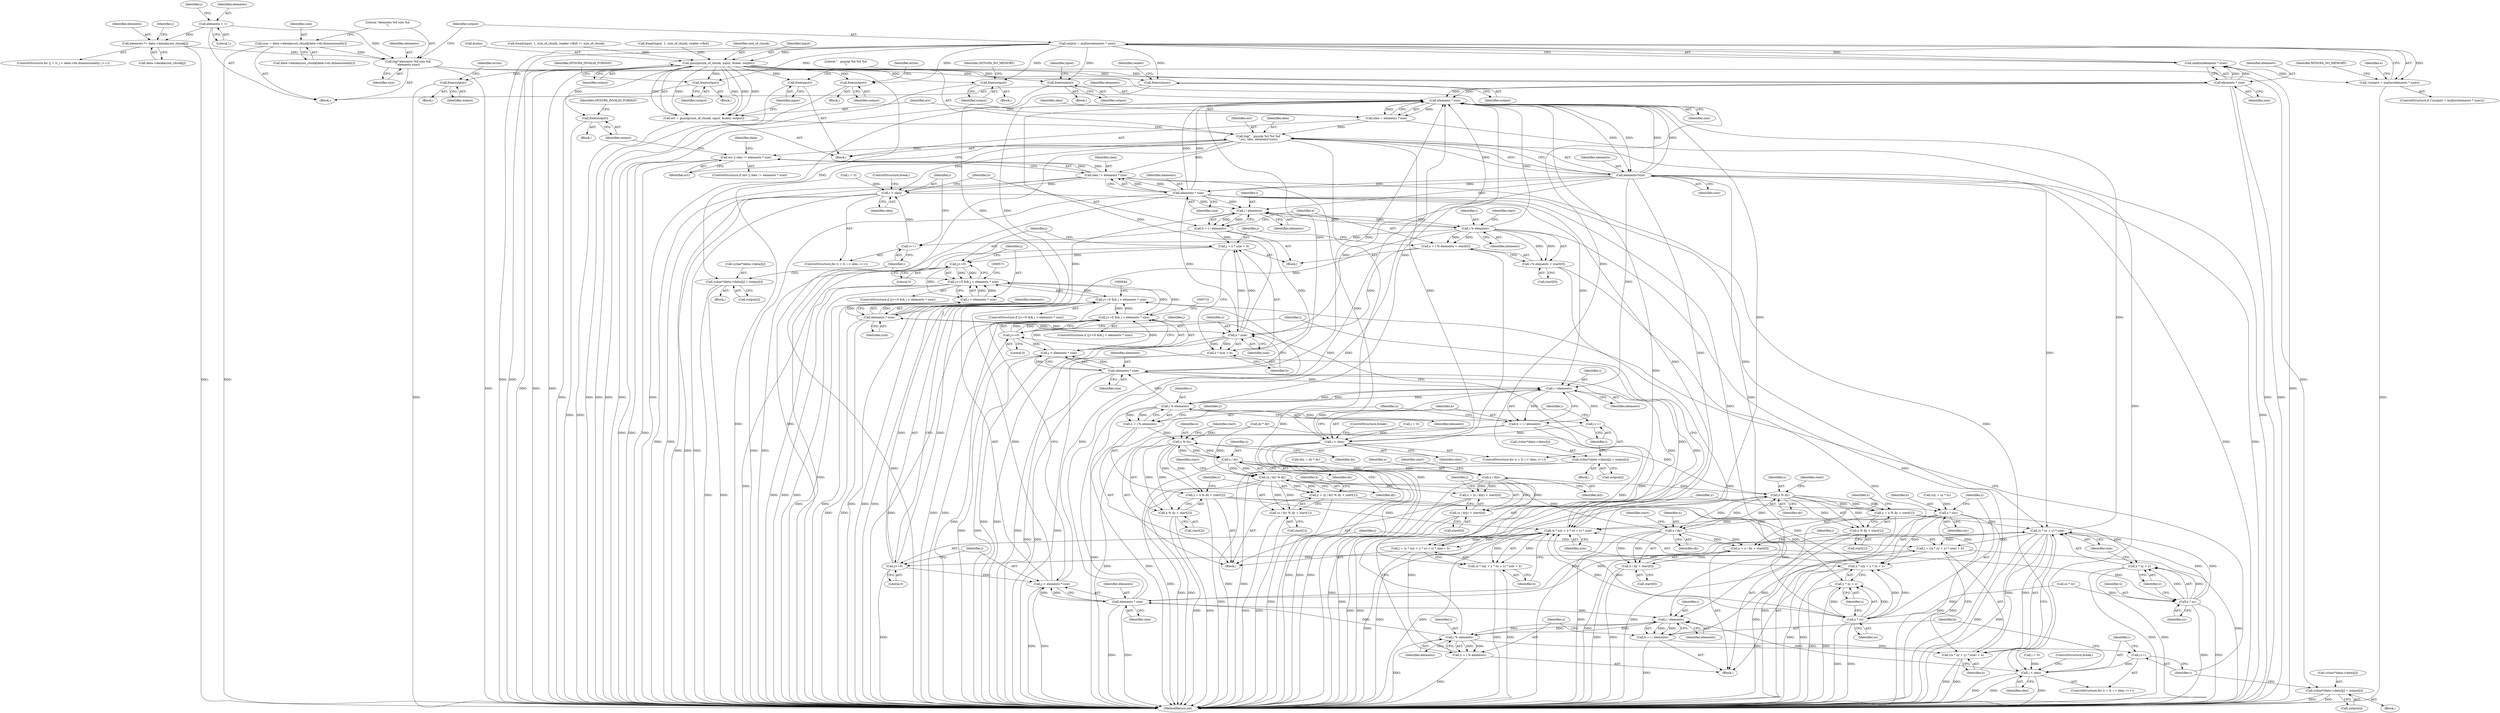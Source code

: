 digraph "0_libmysofa_d39a171e9c6a1c44dbdf43f9db6c3fbd887e38c1@API" {
"1000329" [label="(Call,output = malloc(elements * size))"];
"1000331" [label="(Call,malloc(elements * size))"];
"1000332" [label="(Call,elements * size)"];
"1000323" [label="(Call,log(\"elements %d size %d\n\",elements,size))"];
"1000238" [label="(Call,elements = 1)"];
"1000254" [label="(Call,elements *= data->datalayout_chunk[j])"];
"1000312" [label="(Call,size = data->datalayout_chunk[data->ds.dimensionality])"];
"1000328" [label="(Call,!(output = malloc(elements * size)))"];
"1000385" [label="(Call,free(output))"];
"1000451" [label="(Call,free(output))"];
"1000462" [label="(Call,free(output))"];
"1000477" [label="(Call,free(output))"];
"1000490" [label="(Call,gunzip(size_of_chunk, input, &olen, output))"];
"1000488" [label="(Call,err = gunzip(size_of_chunk, input, &olen, output))"];
"1000498" [label="(Call,log(\"   gunzip %d %d %d\n\",err, olen, elements*size))"];
"1000506" [label="(Call,err || olen != elements * size)"];
"1000508" [label="(Call,olen != elements * size)"];
"1000530" [label="(Call,i < olen)"];
"1000538" [label="(Call,i / elements)"];
"1000536" [label="(Call,b = i / elements)"];
"1000550" [label="(Call,j = x * size + b)"];
"1000559" [label="(Call,j>=0)"];
"1000558" [label="(Call,j>=0 && j < elements * size)"];
"1000631" [label="(Call,j>=0 && j < elements * size)"];
"1000719" [label="(Call,j>=0 && j < elements * size)"];
"1000562" [label="(Call,j < elements * size)"];
"1000552" [label="(Call,x * size + b)"];
"1000544" [label="(Call,i % elements)"];
"1000485" [label="(Call,elements * size)"];
"1000483" [label="(Call,olen = elements * size)"];
"1000502" [label="(Call,elements*size)"];
"1000510" [label="(Call,elements * size)"];
"1000553" [label="(Call,x * size)"];
"1000564" [label="(Call,elements * size)"];
"1000593" [label="(Call,i / elements)"];
"1000591" [label="(Call,b = i / elements)"];
"1000619" [label="(Call,j = ((x * sy + y) * size) + b)"];
"1000632" [label="(Call,j>=0)"];
"1000635" [label="(Call,j < elements * size)"];
"1000621" [label="(Call,((x * sy + y) * size) + b)"];
"1000598" [label="(Call,i % elements)"];
"1000588" [label="(Call,i++)"];
"1000585" [label="(Call,i < olen)"];
"1000596" [label="(Call,x = i % elements)"];
"1000604" [label="(Call,x % dy)"];
"1000601" [label="(Call,y = x % dy + start[1])"];
"1000622" [label="(Call,(x * sy + y) * size)"];
"1000637" [label="(Call,elements * size)"];
"1000623" [label="(Call,x * sy + y)"];
"1000603" [label="(Call,x % dy + start[1])"];
"1000613" [label="(Call,x / dy)"];
"1000610" [label="(Call,x = x / dy + start[0])"];
"1000624" [label="(Call,x * sy)"];
"1000612" [label="(Call,x / dy + start[0])"];
"1000686" [label="(Call,(x / dz) % dy)"];
"1000683" [label="(Call,y = (x / dz) % dy + start[1])"];
"1000712" [label="(Call,y * sz)"];
"1000706" [label="(Call,(x * szy + y * sz + z) * size)"];
"1000703" [label="(Call,j = (x * szy + y * sz + z) * size + b)"];
"1000720" [label="(Call,j>=0)"];
"1000723" [label="(Call,j < elements * size)"];
"1000705" [label="(Call,(x * szy + y * sz + z) * size + b)"];
"1000725" [label="(Call,elements * size)"];
"1000666" [label="(Call,i / elements)"];
"1000664" [label="(Call,b = i / elements)"];
"1000671" [label="(Call,i % elements)"];
"1000661" [label="(Call,i++)"];
"1000658" [label="(Call,i < olen)"];
"1000669" [label="(Call,x = i % elements)"];
"1000677" [label="(Call,x % dz)"];
"1000674" [label="(Call,z = x % dz + start[2])"];
"1000707" [label="(Call,x * szy + y * sz + z)"];
"1000711" [label="(Call,y * sz + z)"];
"1000676" [label="(Call,x % dz + start[2])"];
"1000687" [label="(Call,x / dz)"];
"1000697" [label="(Call,x / dzy)"];
"1000694" [label="(Call,x = (x / dzy) + start[0])"];
"1000708" [label="(Call,x * szy)"];
"1000696" [label="(Call,(x / dzy) + start[0])"];
"1000685" [label="(Call,(x / dz) % dy + start[1])"];
"1000533" [label="(Call,i++)"];
"1000541" [label="(Call,x = i % elements + start[0])"];
"1000543" [label="(Call,i % elements + start[0])"];
"1000496" [label="(Call,free(input))"];
"1000514" [label="(Call,free(output))"];
"1000568" [label="(Call,((char*)data->data)[j] = output[i])"];
"1000641" [label="(Call,((char*)data->data)[j] = output[i])"];
"1000729" [label="(Call,((char*)data->data)[j] = output[i])"];
"1000756" [label="(Call,free(output))"];
"1000760" [label="(Call,free(output))"];
"1000700" [label="(Call,start[0])"];
"1000490" [label="(Call,gunzip(size_of_chunk, input, &olen, output))"];
"1000307" [label="(Call,szy = sz * sy)"];
"1000605" [label="(Identifier,x)"];
"1000649" [label="(Call,output[i])"];
"1000365" [label="(Block,)"];
"1000686" [label="(Call,(x / dz) % dy)"];
"1000588" [label="(Call,i++)"];
"1000638" [label="(Identifier,elements)"];
"1000491" [label="(Identifier,size_of_chunk)"];
"1000672" [label="(Identifier,i)"];
"1000324" [label="(Literal,\"elements %d size %d\n\")"];
"1000621" [label="(Call,((x * sy + y) * size) + b)"];
"1000687" [label="(Call,x / dz)"];
"1000606" [label="(Identifier,dy)"];
"1000330" [label="(Identifier,output)"];
"1000327" [label="(ControlStructure,if (!(output = malloc(elements * size))))"];
"1000550" [label="(Call,j = x * size + b)"];
"1000726" [label="(Identifier,elements)"];
"1000718" [label="(ControlStructure,if (j>=0 && j < elements * size))"];
"1000689" [label="(Identifier,dz)"];
"1000254" [label="(Call,elements *= data->datalayout_chunk[j])"];
"1000634" [label="(Literal,0)"];
"1000302" [label="(Call,dzy = dz * dy)"];
"1000640" [label="(Block,)"];
"1000564" [label="(Call,elements * size)"];
"1000532" [label="(Identifier,olen)"];
"1000243" [label="(Identifier,j)"];
"1000537" [label="(Identifier,b)"];
"1000551" [label="(Identifier,j)"];
"1000541" [label="(Call,x = i % elements + start[0])"];
"1000624" [label="(Call,x * sy)"];
"1000566" [label="(Identifier,size)"];
"1000727" [label="(Identifier,size)"];
"1000255" [label="(Identifier,elements)"];
"1000507" [label="(Identifier,err)"];
"1000461" [label="(Block,)"];
"1000531" [label="(Identifier,i)"];
"1000674" [label="(Call,z = x % dz + start[2])"];
"1000499" [label="(Literal,\"   gunzip %d %d %d\n\")"];
"1000561" [label="(Literal,0)"];
"1000608" [label="(Identifier,start)"];
"1000590" [label="(Block,)"];
"1000477" [label="(Call,free(output))"];
"1000454" [label="(Identifier,errno)"];
"1000723" [label="(Call,j < elements * size)"];
"1000636" [label="(Identifier,j)"];
"1000106" [label="(Block,)"];
"1000611" [label="(Identifier,x)"];
"1000328" [label="(Call,!(output = malloc(elements * size)))"];
"1000691" [label="(Call,start[1])"];
"1000486" [label="(Identifier,elements)"];
"1000601" [label="(Call,y = x % dy + start[1])"];
"1000517" [label="(Identifier,MYSOFA_INVALID_FORMAT)"];
"1000668" [label="(Identifier,elements)"];
"1000326" [label="(Identifier,size)"];
"1000545" [label="(Identifier,i)"];
"1000538" [label="(Call,i / elements)"];
"1000568" [label="(Call,((char*)data->data)[j] = output[i])"];
"1000314" [label="(Call,data->datalayout_chunk[data->ds.dimensionality])"];
"1000527" [label="(Call,i = 0)"];
"1000722" [label="(Literal,0)"];
"1000556" [label="(Identifier,b)"];
"1000382" [label="(Block,)"];
"1000603" [label="(Call,x % dy + start[1])"];
"1000635" [label="(Call,j < elements * size)"];
"1000600" [label="(Identifier,elements)"];
"1000508" [label="(Call,olen != elements * size)"];
"1000641" [label="(Call,((char*)data->data)[j] = output[i])"];
"1000629" [label="(Identifier,b)"];
"1000697" [label="(Call,x / dzy)"];
"1000452" [label="(Identifier,output)"];
"1000596" [label="(Call,x = i % elements)"];
"1000592" [label="(Identifier,b)"];
"1000678" [label="(Identifier,x)"];
"1000478" [label="(Identifier,output)"];
"1000716" [label="(Identifier,size)"];
"1000708" [label="(Call,x * szy)"];
"1000589" [label="(Identifier,i)"];
"1000536" [label="(Call,b = i / elements)"];
"1000450" [label="(Block,)"];
"1000684" [label="(Identifier,y)"];
"1000323" [label="(Call,log(\"elements %d size %d\n\",elements,size))"];
"1000666" [label="(Call,i / elements)"];
"1000662" [label="(Identifier,i)"];
"1000688" [label="(Identifier,x)"];
"1000676" [label="(Call,x % dz + start[2])"];
"1000555" [label="(Identifier,size)"];
"1000696" [label="(Call,(x / dzy) + start[0])"];
"1000241" [label="(ControlStructure,for (j = 0; j < data->ds.dimensionality; j++))"];
"1000710" [label="(Identifier,szy)"];
"1000543" [label="(Call,i % elements + start[0])"];
"1000552" [label="(Call,x * size + b)"];
"1000563" [label="(Identifier,j)"];
"1000513" [label="(Block,)"];
"1000766" [label="(Identifier,reader)"];
"1000633" [label="(Identifier,j)"];
"1000304" [label="(Call,dz * dy)"];
"1000712" [label="(Call,y * sz)"];
"1000597" [label="(Identifier,x)"];
"1000548" [label="(Identifier,start)"];
"1000737" [label="(Call,output[i])"];
"1000717" [label="(Identifier,b)"];
"1000544" [label="(Call,i % elements)"];
"1000713" [label="(Identifier,y)"];
"1000775" [label="(MethodReturn,int)"];
"1000535" [label="(Block,)"];
"1000626" [label="(Identifier,sy)"];
"1000704" [label="(Identifier,j)"];
"1000485" [label="(Call,elements * size)"];
"1000610" [label="(Call,x = x / dy + start[0])"];
"1000665" [label="(Identifier,b)"];
"1000724" [label="(Identifier,j)"];
"1000521" [label="(Identifier,data)"];
"1000526" [label="(ControlStructure,for (i = 0; i < olen; i++))"];
"1000331" [label="(Call,malloc(elements * size))"];
"1000673" [label="(Identifier,elements)"];
"1000496" [label="(Call,free(input))"];
"1000337" [label="(Identifier,MYSOFA_NO_MEMORY)"];
"1000654" [label="(ControlStructure,for (i = 0; i < olen; i++))"];
"1000546" [label="(Identifier,elements)"];
"1000581" [label="(ControlStructure,for (i = 0; i < olen; i++))"];
"1000498" [label="(Call,log(\"   gunzip %d %d %d\n\",err, olen, elements*size))"];
"1000637" [label="(Call,elements * size)"];
"1000639" [label="(Identifier,size)"];
"1000613" [label="(Call,x / dy)"];
"1000757" [label="(Identifier,output)"];
"1000628" [label="(Identifier,size)"];
"1000719" [label="(Call,j>=0 && j < elements * size)"];
"1000511" [label="(Identifier,elements)"];
"1000680" [label="(Call,start[2])"];
"1000720" [label="(Call,j>=0)"];
"1000385" [label="(Call,free(output))"];
"1000240" [label="(Literal,1)"];
"1000386" [label="(Identifier,output)"];
"1000505" [label="(ControlStructure,if (err || olen != elements * size))"];
"1000729" [label="(Call,((char*)data->data)[j] = output[i])"];
"1000677" [label="(Call,x % dz)"];
"1000515" [label="(Identifier,output)"];
"1000558" [label="(Call,j>=0 && j < elements * size)"];
"1000502" [label="(Call,elements*size)"];
"1000514" [label="(Call,free(output))"];
"1000559" [label="(Call,j>=0)"];
"1000334" [label="(Identifier,size)"];
"1000309" [label="(Call,sz * sy)"];
"1000740" [label="(ControlStructure,break;)"];
"1000489" [label="(Identifier,err)"];
"1000488" [label="(Call,err = gunzip(size_of_chunk, input, &olen, output))"];
"1000594" [label="(Identifier,i)"];
"1000587" [label="(Identifier,olen)"];
"1000569" [label="(Call,((char*)data->data)[j])"];
"1000554" [label="(Identifier,x)"];
"1000476" [label="(Block,)"];
"1000622" [label="(Call,(x * sy + y) * size)"];
"1000755" [label="(Block,)"];
"1000725" [label="(Call,elements * size)"];
"1000685" [label="(Call,(x / dz) % dy + start[1])"];
"1000504" [label="(Identifier,size)"];
"1000690" [label="(Identifier,dy)"];
"1000451" [label="(Call,free(output))"];
"1000699" [label="(Identifier,dzy)"];
"1000706" [label="(Call,(x * szy + y * sz + z) * size)"];
"1000509" [label="(Identifier,olen)"];
"1000627" [label="(Identifier,y)"];
"1000669" [label="(Call,x = i % elements)"];
"1000340" [label="(Identifier,e)"];
"1000542" [label="(Identifier,x)"];
"1000332" [label="(Call,elements * size)"];
"1000698" [label="(Identifier,x)"];
"1000728" [label="(Block,)"];
"1000492" [label="(Identifier,input)"];
"1000607" [label="(Call,start[1])"];
"1000667" [label="(Identifier,i)"];
"1000705" [label="(Call,(x * szy + y * sz + z) * size + b)"];
"1000617" [label="(Identifier,start)"];
"1000510" [label="(Call,elements * size)"];
"1000512" [label="(Identifier,size)"];
"1000480" [label="(Identifier,input)"];
"1000595" [label="(Identifier,elements)"];
"1000557" [label="(ControlStructure,if (j>=0 && j < elements * size))"];
"1000553" [label="(Call,x * size)"];
"1000761" [label="(Identifier,output)"];
"1000579" [label="(ControlStructure,break;)"];
"1000533" [label="(Call,i++)"];
"1000493" [label="(Call,&olen)"];
"1000497" [label="(Identifier,input)"];
"1000619" [label="(Call,j = ((x * sy + y) * size) + b)"];
"1000562" [label="(Call,j < elements * size)"];
"1000586" [label="(Identifier,i)"];
"1000632" [label="(Call,j>=0)"];
"1000582" [label="(Call,i = 0)"];
"1000540" [label="(Identifier,elements)"];
"1000256" [label="(Call,data->datalayout_chunk[j])"];
"1000707" [label="(Call,x * szy + y * sz + z)"];
"1000593" [label="(Call,i / elements)"];
"1000759" [label="(Identifier,errno)"];
"1000612" [label="(Call,x / dy + start[0])"];
"1000703" [label="(Call,j = (x * szy + y * sz + z) * size + b)"];
"1000604" [label="(Call,x % dy)"];
"1000530" [label="(Call,i < olen)"];
"1000325" [label="(Identifier,elements)"];
"1000642" [label="(Call,((char*)data->data)[j])"];
"1000631" [label="(Call,j>=0 && j < elements * size)"];
"1000312" [label="(Call,size = data->datalayout_chunk[data->ds.dimensionality])"];
"1000465" [label="(Identifier,MYSOFA_NO_MEMORY)"];
"1000539" [label="(Identifier,i)"];
"1000238" [label="(Call,elements = 1)"];
"1000614" [label="(Identifier,x)"];
"1000695" [label="(Identifier,x)"];
"1000760" [label="(Call,free(output))"];
"1000681" [label="(Identifier,start)"];
"1000591" [label="(Call,b = i / elements)"];
"1000730" [label="(Call,((char*)data->data)[j])"];
"1000467" [label="(Call,fread(input, 1, size_of_chunk, reader->fhd) != size_of_chunk)"];
"1000253" [label="(Identifier,j)"];
"1000616" [label="(Call,start[0])"];
"1000602" [label="(Identifier,y)"];
"1000500" [label="(Identifier,err)"];
"1000483" [label="(Call,olen = elements * size)"];
"1000599" [label="(Identifier,i)"];
"1000462" [label="(Call,free(output))"];
"1000652" [label="(ControlStructure,break;)"];
"1000664" [label="(Call,b = i / elements)"];
"1000659" [label="(Identifier,i)"];
"1000329" [label="(Call,output = malloc(elements * size))"];
"1000567" [label="(Block,)"];
"1000660" [label="(Identifier,olen)"];
"1000620" [label="(Identifier,j)"];
"1000506" [label="(Call,err || olen != elements * size)"];
"1000576" [label="(Call,output[i])"];
"1000714" [label="(Identifier,sz)"];
"1000388" [label="(Identifier,MYSOFA_INVALID_FORMAT)"];
"1000313" [label="(Identifier,size)"];
"1000671" [label="(Call,i % elements)"];
"1000655" [label="(Call,i = 0)"];
"1000463" [label="(Identifier,output)"];
"1000721" [label="(Identifier,j)"];
"1000711" [label="(Call,y * sz + z)"];
"1000565" [label="(Identifier,elements)"];
"1000534" [label="(Identifier,i)"];
"1000560" [label="(Identifier,j)"];
"1000663" [label="(Block,)"];
"1000658" [label="(Call,i < olen)"];
"1000756" [label="(Call,free(output))"];
"1000503" [label="(Identifier,elements)"];
"1000484" [label="(Identifier,olen)"];
"1000661" [label="(Call,i++)"];
"1000709" [label="(Identifier,x)"];
"1000547" [label="(Call,start[0])"];
"1000468" [label="(Call,fread(input, 1, size_of_chunk, reader->fhd))"];
"1000692" [label="(Identifier,start)"];
"1000630" [label="(ControlStructure,if (j>=0 && j < elements * size))"];
"1000623" [label="(Call,x * sy + y)"];
"1000694" [label="(Call,x = (x / dzy) + start[0])"];
"1000501" [label="(Identifier,olen)"];
"1000333" [label="(Identifier,elements)"];
"1000585" [label="(Call,i < olen)"];
"1000701" [label="(Identifier,start)"];
"1000615" [label="(Identifier,dy)"];
"1000625" [label="(Identifier,x)"];
"1000683" [label="(Call,y = (x / dz) % dy + start[1])"];
"1000679" [label="(Identifier,dz)"];
"1000239" [label="(Identifier,elements)"];
"1000487" [label="(Identifier,size)"];
"1000715" [label="(Identifier,z)"];
"1000670" [label="(Identifier,x)"];
"1000598" [label="(Call,i % elements)"];
"1000675" [label="(Identifier,z)"];
"1000495" [label="(Identifier,output)"];
"1000329" -> "1000328"  [label="AST: "];
"1000329" -> "1000331"  [label="CFG: "];
"1000330" -> "1000329"  [label="AST: "];
"1000331" -> "1000329"  [label="AST: "];
"1000328" -> "1000329"  [label="CFG: "];
"1000329" -> "1000775"  [label="DDG: "];
"1000329" -> "1000775"  [label="DDG: "];
"1000329" -> "1000328"  [label="DDG: "];
"1000331" -> "1000329"  [label="DDG: "];
"1000329" -> "1000385"  [label="DDG: "];
"1000329" -> "1000451"  [label="DDG: "];
"1000329" -> "1000462"  [label="DDG: "];
"1000329" -> "1000477"  [label="DDG: "];
"1000329" -> "1000490"  [label="DDG: "];
"1000329" -> "1000760"  [label="DDG: "];
"1000331" -> "1000332"  [label="CFG: "];
"1000332" -> "1000331"  [label="AST: "];
"1000331" -> "1000775"  [label="DDG: "];
"1000331" -> "1000328"  [label="DDG: "];
"1000332" -> "1000331"  [label="DDG: "];
"1000332" -> "1000331"  [label="DDG: "];
"1000332" -> "1000334"  [label="CFG: "];
"1000333" -> "1000332"  [label="AST: "];
"1000334" -> "1000332"  [label="AST: "];
"1000332" -> "1000775"  [label="DDG: "];
"1000332" -> "1000775"  [label="DDG: "];
"1000323" -> "1000332"  [label="DDG: "];
"1000323" -> "1000332"  [label="DDG: "];
"1000332" -> "1000485"  [label="DDG: "];
"1000332" -> "1000485"  [label="DDG: "];
"1000323" -> "1000106"  [label="AST: "];
"1000323" -> "1000326"  [label="CFG: "];
"1000324" -> "1000323"  [label="AST: "];
"1000325" -> "1000323"  [label="AST: "];
"1000326" -> "1000323"  [label="AST: "];
"1000330" -> "1000323"  [label="CFG: "];
"1000323" -> "1000775"  [label="DDG: "];
"1000238" -> "1000323"  [label="DDG: "];
"1000254" -> "1000323"  [label="DDG: "];
"1000312" -> "1000323"  [label="DDG: "];
"1000238" -> "1000106"  [label="AST: "];
"1000238" -> "1000240"  [label="CFG: "];
"1000239" -> "1000238"  [label="AST: "];
"1000240" -> "1000238"  [label="AST: "];
"1000243" -> "1000238"  [label="CFG: "];
"1000238" -> "1000254"  [label="DDG: "];
"1000254" -> "1000241"  [label="AST: "];
"1000254" -> "1000256"  [label="CFG: "];
"1000255" -> "1000254"  [label="AST: "];
"1000256" -> "1000254"  [label="AST: "];
"1000253" -> "1000254"  [label="CFG: "];
"1000254" -> "1000775"  [label="DDG: "];
"1000312" -> "1000106"  [label="AST: "];
"1000312" -> "1000314"  [label="CFG: "];
"1000313" -> "1000312"  [label="AST: "];
"1000314" -> "1000312"  [label="AST: "];
"1000324" -> "1000312"  [label="CFG: "];
"1000312" -> "1000775"  [label="DDG: "];
"1000328" -> "1000327"  [label="AST: "];
"1000337" -> "1000328"  [label="CFG: "];
"1000340" -> "1000328"  [label="CFG: "];
"1000328" -> "1000775"  [label="DDG: "];
"1000385" -> "1000382"  [label="AST: "];
"1000385" -> "1000386"  [label="CFG: "];
"1000386" -> "1000385"  [label="AST: "];
"1000388" -> "1000385"  [label="CFG: "];
"1000385" -> "1000775"  [label="DDG: "];
"1000490" -> "1000385"  [label="DDG: "];
"1000451" -> "1000450"  [label="AST: "];
"1000451" -> "1000452"  [label="CFG: "];
"1000452" -> "1000451"  [label="AST: "];
"1000454" -> "1000451"  [label="CFG: "];
"1000451" -> "1000775"  [label="DDG: "];
"1000490" -> "1000451"  [label="DDG: "];
"1000462" -> "1000461"  [label="AST: "];
"1000462" -> "1000463"  [label="CFG: "];
"1000463" -> "1000462"  [label="AST: "];
"1000465" -> "1000462"  [label="CFG: "];
"1000462" -> "1000775"  [label="DDG: "];
"1000490" -> "1000462"  [label="DDG: "];
"1000477" -> "1000476"  [label="AST: "];
"1000477" -> "1000478"  [label="CFG: "];
"1000478" -> "1000477"  [label="AST: "];
"1000480" -> "1000477"  [label="CFG: "];
"1000477" -> "1000775"  [label="DDG: "];
"1000490" -> "1000477"  [label="DDG: "];
"1000490" -> "1000488"  [label="AST: "];
"1000490" -> "1000495"  [label="CFG: "];
"1000491" -> "1000490"  [label="AST: "];
"1000492" -> "1000490"  [label="AST: "];
"1000493" -> "1000490"  [label="AST: "];
"1000495" -> "1000490"  [label="AST: "];
"1000488" -> "1000490"  [label="CFG: "];
"1000490" -> "1000775"  [label="DDG: "];
"1000490" -> "1000775"  [label="DDG: "];
"1000490" -> "1000775"  [label="DDG: "];
"1000490" -> "1000488"  [label="DDG: "];
"1000490" -> "1000488"  [label="DDG: "];
"1000490" -> "1000488"  [label="DDG: "];
"1000490" -> "1000488"  [label="DDG: "];
"1000467" -> "1000490"  [label="DDG: "];
"1000468" -> "1000490"  [label="DDG: "];
"1000490" -> "1000496"  [label="DDG: "];
"1000490" -> "1000514"  [label="DDG: "];
"1000490" -> "1000568"  [label="DDG: "];
"1000490" -> "1000641"  [label="DDG: "];
"1000490" -> "1000729"  [label="DDG: "];
"1000490" -> "1000756"  [label="DDG: "];
"1000490" -> "1000760"  [label="DDG: "];
"1000488" -> "1000365"  [label="AST: "];
"1000489" -> "1000488"  [label="AST: "];
"1000497" -> "1000488"  [label="CFG: "];
"1000488" -> "1000775"  [label="DDG: "];
"1000488" -> "1000498"  [label="DDG: "];
"1000498" -> "1000365"  [label="AST: "];
"1000498" -> "1000502"  [label="CFG: "];
"1000499" -> "1000498"  [label="AST: "];
"1000500" -> "1000498"  [label="AST: "];
"1000501" -> "1000498"  [label="AST: "];
"1000502" -> "1000498"  [label="AST: "];
"1000507" -> "1000498"  [label="CFG: "];
"1000498" -> "1000775"  [label="DDG: "];
"1000498" -> "1000775"  [label="DDG: "];
"1000498" -> "1000775"  [label="DDG: "];
"1000483" -> "1000498"  [label="DDG: "];
"1000502" -> "1000498"  [label="DDG: "];
"1000502" -> "1000498"  [label="DDG: "];
"1000498" -> "1000506"  [label="DDG: "];
"1000498" -> "1000508"  [label="DDG: "];
"1000498" -> "1000530"  [label="DDG: "];
"1000498" -> "1000585"  [label="DDG: "];
"1000498" -> "1000658"  [label="DDG: "];
"1000506" -> "1000505"  [label="AST: "];
"1000506" -> "1000507"  [label="CFG: "];
"1000506" -> "1000508"  [label="CFG: "];
"1000507" -> "1000506"  [label="AST: "];
"1000508" -> "1000506"  [label="AST: "];
"1000515" -> "1000506"  [label="CFG: "];
"1000521" -> "1000506"  [label="CFG: "];
"1000506" -> "1000775"  [label="DDG: "];
"1000506" -> "1000775"  [label="DDG: "];
"1000506" -> "1000775"  [label="DDG: "];
"1000508" -> "1000506"  [label="DDG: "];
"1000508" -> "1000506"  [label="DDG: "];
"1000508" -> "1000510"  [label="CFG: "];
"1000509" -> "1000508"  [label="AST: "];
"1000510" -> "1000508"  [label="AST: "];
"1000508" -> "1000775"  [label="DDG: "];
"1000508" -> "1000775"  [label="DDG: "];
"1000510" -> "1000508"  [label="DDG: "];
"1000510" -> "1000508"  [label="DDG: "];
"1000508" -> "1000530"  [label="DDG: "];
"1000508" -> "1000585"  [label="DDG: "];
"1000508" -> "1000658"  [label="DDG: "];
"1000530" -> "1000526"  [label="AST: "];
"1000530" -> "1000532"  [label="CFG: "];
"1000531" -> "1000530"  [label="AST: "];
"1000532" -> "1000530"  [label="AST: "];
"1000537" -> "1000530"  [label="CFG: "];
"1000579" -> "1000530"  [label="CFG: "];
"1000530" -> "1000775"  [label="DDG: "];
"1000530" -> "1000775"  [label="DDG: "];
"1000530" -> "1000775"  [label="DDG: "];
"1000527" -> "1000530"  [label="DDG: "];
"1000533" -> "1000530"  [label="DDG: "];
"1000530" -> "1000538"  [label="DDG: "];
"1000538" -> "1000536"  [label="AST: "];
"1000538" -> "1000540"  [label="CFG: "];
"1000539" -> "1000538"  [label="AST: "];
"1000540" -> "1000538"  [label="AST: "];
"1000536" -> "1000538"  [label="CFG: "];
"1000538" -> "1000536"  [label="DDG: "];
"1000538" -> "1000536"  [label="DDG: "];
"1000502" -> "1000538"  [label="DDG: "];
"1000564" -> "1000538"  [label="DDG: "];
"1000544" -> "1000538"  [label="DDG: "];
"1000510" -> "1000538"  [label="DDG: "];
"1000538" -> "1000544"  [label="DDG: "];
"1000538" -> "1000544"  [label="DDG: "];
"1000536" -> "1000535"  [label="AST: "];
"1000537" -> "1000536"  [label="AST: "];
"1000542" -> "1000536"  [label="CFG: "];
"1000536" -> "1000775"  [label="DDG: "];
"1000536" -> "1000550"  [label="DDG: "];
"1000536" -> "1000552"  [label="DDG: "];
"1000550" -> "1000535"  [label="AST: "];
"1000550" -> "1000552"  [label="CFG: "];
"1000551" -> "1000550"  [label="AST: "];
"1000552" -> "1000550"  [label="AST: "];
"1000560" -> "1000550"  [label="CFG: "];
"1000550" -> "1000775"  [label="DDG: "];
"1000553" -> "1000550"  [label="DDG: "];
"1000553" -> "1000550"  [label="DDG: "];
"1000550" -> "1000559"  [label="DDG: "];
"1000559" -> "1000558"  [label="AST: "];
"1000559" -> "1000561"  [label="CFG: "];
"1000560" -> "1000559"  [label="AST: "];
"1000561" -> "1000559"  [label="AST: "];
"1000563" -> "1000559"  [label="CFG: "];
"1000558" -> "1000559"  [label="CFG: "];
"1000559" -> "1000775"  [label="DDG: "];
"1000559" -> "1000558"  [label="DDG: "];
"1000559" -> "1000558"  [label="DDG: "];
"1000559" -> "1000562"  [label="DDG: "];
"1000558" -> "1000557"  [label="AST: "];
"1000558" -> "1000562"  [label="CFG: "];
"1000562" -> "1000558"  [label="AST: "];
"1000571" -> "1000558"  [label="CFG: "];
"1000534" -> "1000558"  [label="CFG: "];
"1000558" -> "1000775"  [label="DDG: "];
"1000558" -> "1000775"  [label="DDG: "];
"1000558" -> "1000775"  [label="DDG: "];
"1000562" -> "1000558"  [label="DDG: "];
"1000562" -> "1000558"  [label="DDG: "];
"1000631" -> "1000558"  [label="DDG: "];
"1000719" -> "1000558"  [label="DDG: "];
"1000558" -> "1000631"  [label="DDG: "];
"1000558" -> "1000719"  [label="DDG: "];
"1000631" -> "1000630"  [label="AST: "];
"1000631" -> "1000632"  [label="CFG: "];
"1000631" -> "1000635"  [label="CFG: "];
"1000632" -> "1000631"  [label="AST: "];
"1000635" -> "1000631"  [label="AST: "];
"1000644" -> "1000631"  [label="CFG: "];
"1000589" -> "1000631"  [label="CFG: "];
"1000631" -> "1000775"  [label="DDG: "];
"1000631" -> "1000775"  [label="DDG: "];
"1000631" -> "1000775"  [label="DDG: "];
"1000632" -> "1000631"  [label="DDG: "];
"1000632" -> "1000631"  [label="DDG: "];
"1000635" -> "1000631"  [label="DDG: "];
"1000635" -> "1000631"  [label="DDG: "];
"1000719" -> "1000631"  [label="DDG: "];
"1000631" -> "1000719"  [label="DDG: "];
"1000719" -> "1000718"  [label="AST: "];
"1000719" -> "1000720"  [label="CFG: "];
"1000719" -> "1000723"  [label="CFG: "];
"1000720" -> "1000719"  [label="AST: "];
"1000723" -> "1000719"  [label="AST: "];
"1000732" -> "1000719"  [label="CFG: "];
"1000662" -> "1000719"  [label="CFG: "];
"1000719" -> "1000775"  [label="DDG: "];
"1000719" -> "1000775"  [label="DDG: "];
"1000719" -> "1000775"  [label="DDG: "];
"1000720" -> "1000719"  [label="DDG: "];
"1000720" -> "1000719"  [label="DDG: "];
"1000723" -> "1000719"  [label="DDG: "];
"1000723" -> "1000719"  [label="DDG: "];
"1000562" -> "1000564"  [label="CFG: "];
"1000563" -> "1000562"  [label="AST: "];
"1000564" -> "1000562"  [label="AST: "];
"1000562" -> "1000775"  [label="DDG: "];
"1000562" -> "1000775"  [label="DDG: "];
"1000564" -> "1000562"  [label="DDG: "];
"1000564" -> "1000562"  [label="DDG: "];
"1000552" -> "1000556"  [label="CFG: "];
"1000553" -> "1000552"  [label="AST: "];
"1000556" -> "1000552"  [label="AST: "];
"1000552" -> "1000775"  [label="DDG: "];
"1000552" -> "1000775"  [label="DDG: "];
"1000553" -> "1000552"  [label="DDG: "];
"1000553" -> "1000552"  [label="DDG: "];
"1000544" -> "1000543"  [label="AST: "];
"1000544" -> "1000546"  [label="CFG: "];
"1000545" -> "1000544"  [label="AST: "];
"1000546" -> "1000544"  [label="AST: "];
"1000548" -> "1000544"  [label="CFG: "];
"1000544" -> "1000775"  [label="DDG: "];
"1000544" -> "1000485"  [label="DDG: "];
"1000544" -> "1000533"  [label="DDG: "];
"1000544" -> "1000541"  [label="DDG: "];
"1000544" -> "1000541"  [label="DDG: "];
"1000544" -> "1000543"  [label="DDG: "];
"1000544" -> "1000543"  [label="DDG: "];
"1000544" -> "1000564"  [label="DDG: "];
"1000485" -> "1000483"  [label="AST: "];
"1000485" -> "1000487"  [label="CFG: "];
"1000486" -> "1000485"  [label="AST: "];
"1000487" -> "1000485"  [label="AST: "];
"1000483" -> "1000485"  [label="CFG: "];
"1000485" -> "1000483"  [label="DDG: "];
"1000485" -> "1000483"  [label="DDG: "];
"1000637" -> "1000485"  [label="DDG: "];
"1000637" -> "1000485"  [label="DDG: "];
"1000502" -> "1000485"  [label="DDG: "];
"1000502" -> "1000485"  [label="DDG: "];
"1000598" -> "1000485"  [label="DDG: "];
"1000564" -> "1000485"  [label="DDG: "];
"1000564" -> "1000485"  [label="DDG: "];
"1000725" -> "1000485"  [label="DDG: "];
"1000725" -> "1000485"  [label="DDG: "];
"1000671" -> "1000485"  [label="DDG: "];
"1000510" -> "1000485"  [label="DDG: "];
"1000510" -> "1000485"  [label="DDG: "];
"1000706" -> "1000485"  [label="DDG: "];
"1000553" -> "1000485"  [label="DDG: "];
"1000622" -> "1000485"  [label="DDG: "];
"1000485" -> "1000502"  [label="DDG: "];
"1000485" -> "1000502"  [label="DDG: "];
"1000483" -> "1000365"  [label="AST: "];
"1000484" -> "1000483"  [label="AST: "];
"1000489" -> "1000483"  [label="CFG: "];
"1000483" -> "1000775"  [label="DDG: "];
"1000502" -> "1000504"  [label="CFG: "];
"1000503" -> "1000502"  [label="AST: "];
"1000504" -> "1000502"  [label="AST: "];
"1000502" -> "1000775"  [label="DDG: "];
"1000502" -> "1000775"  [label="DDG: "];
"1000502" -> "1000510"  [label="DDG: "];
"1000502" -> "1000510"  [label="DDG: "];
"1000502" -> "1000553"  [label="DDG: "];
"1000502" -> "1000593"  [label="DDG: "];
"1000502" -> "1000622"  [label="DDG: "];
"1000502" -> "1000666"  [label="DDG: "];
"1000502" -> "1000706"  [label="DDG: "];
"1000510" -> "1000512"  [label="CFG: "];
"1000511" -> "1000510"  [label="AST: "];
"1000512" -> "1000510"  [label="AST: "];
"1000510" -> "1000775"  [label="DDG: "];
"1000510" -> "1000775"  [label="DDG: "];
"1000510" -> "1000553"  [label="DDG: "];
"1000510" -> "1000593"  [label="DDG: "];
"1000510" -> "1000622"  [label="DDG: "];
"1000510" -> "1000666"  [label="DDG: "];
"1000510" -> "1000706"  [label="DDG: "];
"1000553" -> "1000555"  [label="CFG: "];
"1000554" -> "1000553"  [label="AST: "];
"1000555" -> "1000553"  [label="AST: "];
"1000556" -> "1000553"  [label="CFG: "];
"1000553" -> "1000775"  [label="DDG: "];
"1000553" -> "1000775"  [label="DDG: "];
"1000541" -> "1000553"  [label="DDG: "];
"1000564" -> "1000553"  [label="DDG: "];
"1000553" -> "1000564"  [label="DDG: "];
"1000564" -> "1000566"  [label="CFG: "];
"1000565" -> "1000564"  [label="AST: "];
"1000566" -> "1000564"  [label="AST: "];
"1000564" -> "1000775"  [label="DDG: "];
"1000564" -> "1000775"  [label="DDG: "];
"1000593" -> "1000591"  [label="AST: "];
"1000593" -> "1000595"  [label="CFG: "];
"1000594" -> "1000593"  [label="AST: "];
"1000595" -> "1000593"  [label="AST: "];
"1000591" -> "1000593"  [label="CFG: "];
"1000593" -> "1000591"  [label="DDG: "];
"1000593" -> "1000591"  [label="DDG: "];
"1000585" -> "1000593"  [label="DDG: "];
"1000637" -> "1000593"  [label="DDG: "];
"1000598" -> "1000593"  [label="DDG: "];
"1000593" -> "1000598"  [label="DDG: "];
"1000593" -> "1000598"  [label="DDG: "];
"1000591" -> "1000590"  [label="AST: "];
"1000592" -> "1000591"  [label="AST: "];
"1000597" -> "1000591"  [label="CFG: "];
"1000591" -> "1000775"  [label="DDG: "];
"1000591" -> "1000619"  [label="DDG: "];
"1000591" -> "1000621"  [label="DDG: "];
"1000619" -> "1000590"  [label="AST: "];
"1000619" -> "1000621"  [label="CFG: "];
"1000620" -> "1000619"  [label="AST: "];
"1000621" -> "1000619"  [label="AST: "];
"1000633" -> "1000619"  [label="CFG: "];
"1000619" -> "1000775"  [label="DDG: "];
"1000622" -> "1000619"  [label="DDG: "];
"1000622" -> "1000619"  [label="DDG: "];
"1000619" -> "1000632"  [label="DDG: "];
"1000632" -> "1000634"  [label="CFG: "];
"1000633" -> "1000632"  [label="AST: "];
"1000634" -> "1000632"  [label="AST: "];
"1000636" -> "1000632"  [label="CFG: "];
"1000632" -> "1000775"  [label="DDG: "];
"1000632" -> "1000635"  [label="DDG: "];
"1000635" -> "1000637"  [label="CFG: "];
"1000636" -> "1000635"  [label="AST: "];
"1000637" -> "1000635"  [label="AST: "];
"1000635" -> "1000775"  [label="DDG: "];
"1000635" -> "1000775"  [label="DDG: "];
"1000637" -> "1000635"  [label="DDG: "];
"1000637" -> "1000635"  [label="DDG: "];
"1000621" -> "1000629"  [label="CFG: "];
"1000622" -> "1000621"  [label="AST: "];
"1000629" -> "1000621"  [label="AST: "];
"1000621" -> "1000775"  [label="DDG: "];
"1000621" -> "1000775"  [label="DDG: "];
"1000622" -> "1000621"  [label="DDG: "];
"1000622" -> "1000621"  [label="DDG: "];
"1000598" -> "1000596"  [label="AST: "];
"1000598" -> "1000600"  [label="CFG: "];
"1000599" -> "1000598"  [label="AST: "];
"1000600" -> "1000598"  [label="AST: "];
"1000596" -> "1000598"  [label="CFG: "];
"1000598" -> "1000775"  [label="DDG: "];
"1000598" -> "1000588"  [label="DDG: "];
"1000598" -> "1000596"  [label="DDG: "];
"1000598" -> "1000596"  [label="DDG: "];
"1000598" -> "1000637"  [label="DDG: "];
"1000588" -> "1000581"  [label="AST: "];
"1000588" -> "1000589"  [label="CFG: "];
"1000589" -> "1000588"  [label="AST: "];
"1000586" -> "1000588"  [label="CFG: "];
"1000588" -> "1000585"  [label="DDG: "];
"1000585" -> "1000581"  [label="AST: "];
"1000585" -> "1000587"  [label="CFG: "];
"1000586" -> "1000585"  [label="AST: "];
"1000587" -> "1000585"  [label="AST: "];
"1000592" -> "1000585"  [label="CFG: "];
"1000652" -> "1000585"  [label="CFG: "];
"1000585" -> "1000775"  [label="DDG: "];
"1000585" -> "1000775"  [label="DDG: "];
"1000585" -> "1000775"  [label="DDG: "];
"1000582" -> "1000585"  [label="DDG: "];
"1000596" -> "1000590"  [label="AST: "];
"1000597" -> "1000596"  [label="AST: "];
"1000602" -> "1000596"  [label="CFG: "];
"1000596" -> "1000775"  [label="DDG: "];
"1000596" -> "1000604"  [label="DDG: "];
"1000604" -> "1000603"  [label="AST: "];
"1000604" -> "1000606"  [label="CFG: "];
"1000605" -> "1000604"  [label="AST: "];
"1000606" -> "1000604"  [label="AST: "];
"1000608" -> "1000604"  [label="CFG: "];
"1000604" -> "1000601"  [label="DDG: "];
"1000604" -> "1000601"  [label="DDG: "];
"1000604" -> "1000603"  [label="DDG: "];
"1000604" -> "1000603"  [label="DDG: "];
"1000686" -> "1000604"  [label="DDG: "];
"1000613" -> "1000604"  [label="DDG: "];
"1000304" -> "1000604"  [label="DDG: "];
"1000604" -> "1000613"  [label="DDG: "];
"1000604" -> "1000613"  [label="DDG: "];
"1000601" -> "1000590"  [label="AST: "];
"1000601" -> "1000603"  [label="CFG: "];
"1000602" -> "1000601"  [label="AST: "];
"1000603" -> "1000601"  [label="AST: "];
"1000611" -> "1000601"  [label="CFG: "];
"1000601" -> "1000775"  [label="DDG: "];
"1000601" -> "1000622"  [label="DDG: "];
"1000601" -> "1000623"  [label="DDG: "];
"1000622" -> "1000628"  [label="CFG: "];
"1000623" -> "1000622"  [label="AST: "];
"1000628" -> "1000622"  [label="AST: "];
"1000629" -> "1000622"  [label="CFG: "];
"1000622" -> "1000775"  [label="DDG: "];
"1000622" -> "1000775"  [label="DDG: "];
"1000624" -> "1000622"  [label="DDG: "];
"1000624" -> "1000622"  [label="DDG: "];
"1000637" -> "1000622"  [label="DDG: "];
"1000622" -> "1000637"  [label="DDG: "];
"1000637" -> "1000639"  [label="CFG: "];
"1000638" -> "1000637"  [label="AST: "];
"1000639" -> "1000637"  [label="AST: "];
"1000637" -> "1000775"  [label="DDG: "];
"1000637" -> "1000775"  [label="DDG: "];
"1000623" -> "1000627"  [label="CFG: "];
"1000624" -> "1000623"  [label="AST: "];
"1000627" -> "1000623"  [label="AST: "];
"1000628" -> "1000623"  [label="CFG: "];
"1000623" -> "1000775"  [label="DDG: "];
"1000623" -> "1000775"  [label="DDG: "];
"1000624" -> "1000623"  [label="DDG: "];
"1000624" -> "1000623"  [label="DDG: "];
"1000603" -> "1000607"  [label="CFG: "];
"1000607" -> "1000603"  [label="AST: "];
"1000603" -> "1000775"  [label="DDG: "];
"1000603" -> "1000775"  [label="DDG: "];
"1000613" -> "1000612"  [label="AST: "];
"1000613" -> "1000615"  [label="CFG: "];
"1000614" -> "1000613"  [label="AST: "];
"1000615" -> "1000613"  [label="AST: "];
"1000617" -> "1000613"  [label="CFG: "];
"1000613" -> "1000775"  [label="DDG: "];
"1000613" -> "1000610"  [label="DDG: "];
"1000613" -> "1000610"  [label="DDG: "];
"1000613" -> "1000612"  [label="DDG: "];
"1000613" -> "1000612"  [label="DDG: "];
"1000613" -> "1000686"  [label="DDG: "];
"1000610" -> "1000590"  [label="AST: "];
"1000610" -> "1000612"  [label="CFG: "];
"1000611" -> "1000610"  [label="AST: "];
"1000612" -> "1000610"  [label="AST: "];
"1000620" -> "1000610"  [label="CFG: "];
"1000610" -> "1000775"  [label="DDG: "];
"1000610" -> "1000624"  [label="DDG: "];
"1000624" -> "1000626"  [label="CFG: "];
"1000625" -> "1000624"  [label="AST: "];
"1000626" -> "1000624"  [label="AST: "];
"1000627" -> "1000624"  [label="CFG: "];
"1000624" -> "1000775"  [label="DDG: "];
"1000624" -> "1000775"  [label="DDG: "];
"1000309" -> "1000624"  [label="DDG: "];
"1000612" -> "1000616"  [label="CFG: "];
"1000616" -> "1000612"  [label="AST: "];
"1000612" -> "1000775"  [label="DDG: "];
"1000612" -> "1000775"  [label="DDG: "];
"1000686" -> "1000685"  [label="AST: "];
"1000686" -> "1000690"  [label="CFG: "];
"1000687" -> "1000686"  [label="AST: "];
"1000690" -> "1000686"  [label="AST: "];
"1000692" -> "1000686"  [label="CFG: "];
"1000686" -> "1000775"  [label="DDG: "];
"1000686" -> "1000775"  [label="DDG: "];
"1000686" -> "1000683"  [label="DDG: "];
"1000686" -> "1000683"  [label="DDG: "];
"1000686" -> "1000685"  [label="DDG: "];
"1000686" -> "1000685"  [label="DDG: "];
"1000687" -> "1000686"  [label="DDG: "];
"1000687" -> "1000686"  [label="DDG: "];
"1000304" -> "1000686"  [label="DDG: "];
"1000683" -> "1000663"  [label="AST: "];
"1000683" -> "1000685"  [label="CFG: "];
"1000684" -> "1000683"  [label="AST: "];
"1000685" -> "1000683"  [label="AST: "];
"1000695" -> "1000683"  [label="CFG: "];
"1000683" -> "1000775"  [label="DDG: "];
"1000683" -> "1000712"  [label="DDG: "];
"1000712" -> "1000711"  [label="AST: "];
"1000712" -> "1000714"  [label="CFG: "];
"1000713" -> "1000712"  [label="AST: "];
"1000714" -> "1000712"  [label="AST: "];
"1000715" -> "1000712"  [label="CFG: "];
"1000712" -> "1000775"  [label="DDG: "];
"1000712" -> "1000775"  [label="DDG: "];
"1000712" -> "1000706"  [label="DDG: "];
"1000712" -> "1000706"  [label="DDG: "];
"1000712" -> "1000707"  [label="DDG: "];
"1000712" -> "1000707"  [label="DDG: "];
"1000712" -> "1000711"  [label="DDG: "];
"1000712" -> "1000711"  [label="DDG: "];
"1000309" -> "1000712"  [label="DDG: "];
"1000706" -> "1000705"  [label="AST: "];
"1000706" -> "1000716"  [label="CFG: "];
"1000707" -> "1000706"  [label="AST: "];
"1000716" -> "1000706"  [label="AST: "];
"1000717" -> "1000706"  [label="CFG: "];
"1000706" -> "1000775"  [label="DDG: "];
"1000706" -> "1000775"  [label="DDG: "];
"1000706" -> "1000703"  [label="DDG: "];
"1000706" -> "1000703"  [label="DDG: "];
"1000706" -> "1000705"  [label="DDG: "];
"1000706" -> "1000705"  [label="DDG: "];
"1000708" -> "1000706"  [label="DDG: "];
"1000708" -> "1000706"  [label="DDG: "];
"1000674" -> "1000706"  [label="DDG: "];
"1000725" -> "1000706"  [label="DDG: "];
"1000706" -> "1000725"  [label="DDG: "];
"1000703" -> "1000663"  [label="AST: "];
"1000703" -> "1000705"  [label="CFG: "];
"1000704" -> "1000703"  [label="AST: "];
"1000705" -> "1000703"  [label="AST: "];
"1000721" -> "1000703"  [label="CFG: "];
"1000703" -> "1000775"  [label="DDG: "];
"1000664" -> "1000703"  [label="DDG: "];
"1000703" -> "1000720"  [label="DDG: "];
"1000720" -> "1000722"  [label="CFG: "];
"1000721" -> "1000720"  [label="AST: "];
"1000722" -> "1000720"  [label="AST: "];
"1000724" -> "1000720"  [label="CFG: "];
"1000720" -> "1000775"  [label="DDG: "];
"1000720" -> "1000723"  [label="DDG: "];
"1000723" -> "1000725"  [label="CFG: "];
"1000724" -> "1000723"  [label="AST: "];
"1000725" -> "1000723"  [label="AST: "];
"1000723" -> "1000775"  [label="DDG: "];
"1000723" -> "1000775"  [label="DDG: "];
"1000725" -> "1000723"  [label="DDG: "];
"1000725" -> "1000723"  [label="DDG: "];
"1000705" -> "1000717"  [label="CFG: "];
"1000717" -> "1000705"  [label="AST: "];
"1000705" -> "1000775"  [label="DDG: "];
"1000705" -> "1000775"  [label="DDG: "];
"1000664" -> "1000705"  [label="DDG: "];
"1000725" -> "1000727"  [label="CFG: "];
"1000726" -> "1000725"  [label="AST: "];
"1000727" -> "1000725"  [label="AST: "];
"1000725" -> "1000775"  [label="DDG: "];
"1000725" -> "1000775"  [label="DDG: "];
"1000725" -> "1000666"  [label="DDG: "];
"1000671" -> "1000725"  [label="DDG: "];
"1000666" -> "1000664"  [label="AST: "];
"1000666" -> "1000668"  [label="CFG: "];
"1000667" -> "1000666"  [label="AST: "];
"1000668" -> "1000666"  [label="AST: "];
"1000664" -> "1000666"  [label="CFG: "];
"1000666" -> "1000664"  [label="DDG: "];
"1000666" -> "1000664"  [label="DDG: "];
"1000658" -> "1000666"  [label="DDG: "];
"1000671" -> "1000666"  [label="DDG: "];
"1000666" -> "1000671"  [label="DDG: "];
"1000666" -> "1000671"  [label="DDG: "];
"1000664" -> "1000663"  [label="AST: "];
"1000665" -> "1000664"  [label="AST: "];
"1000670" -> "1000664"  [label="CFG: "];
"1000664" -> "1000775"  [label="DDG: "];
"1000671" -> "1000669"  [label="AST: "];
"1000671" -> "1000673"  [label="CFG: "];
"1000672" -> "1000671"  [label="AST: "];
"1000673" -> "1000671"  [label="AST: "];
"1000669" -> "1000671"  [label="CFG: "];
"1000671" -> "1000775"  [label="DDG: "];
"1000671" -> "1000661"  [label="DDG: "];
"1000671" -> "1000669"  [label="DDG: "];
"1000671" -> "1000669"  [label="DDG: "];
"1000661" -> "1000654"  [label="AST: "];
"1000661" -> "1000662"  [label="CFG: "];
"1000662" -> "1000661"  [label="AST: "];
"1000659" -> "1000661"  [label="CFG: "];
"1000661" -> "1000658"  [label="DDG: "];
"1000658" -> "1000654"  [label="AST: "];
"1000658" -> "1000660"  [label="CFG: "];
"1000659" -> "1000658"  [label="AST: "];
"1000660" -> "1000658"  [label="AST: "];
"1000665" -> "1000658"  [label="CFG: "];
"1000740" -> "1000658"  [label="CFG: "];
"1000658" -> "1000775"  [label="DDG: "];
"1000658" -> "1000775"  [label="DDG: "];
"1000658" -> "1000775"  [label="DDG: "];
"1000655" -> "1000658"  [label="DDG: "];
"1000669" -> "1000663"  [label="AST: "];
"1000670" -> "1000669"  [label="AST: "];
"1000675" -> "1000669"  [label="CFG: "];
"1000669" -> "1000775"  [label="DDG: "];
"1000669" -> "1000677"  [label="DDG: "];
"1000677" -> "1000676"  [label="AST: "];
"1000677" -> "1000679"  [label="CFG: "];
"1000678" -> "1000677"  [label="AST: "];
"1000679" -> "1000677"  [label="AST: "];
"1000681" -> "1000677"  [label="CFG: "];
"1000677" -> "1000674"  [label="DDG: "];
"1000677" -> "1000674"  [label="DDG: "];
"1000677" -> "1000676"  [label="DDG: "];
"1000677" -> "1000676"  [label="DDG: "];
"1000687" -> "1000677"  [label="DDG: "];
"1000304" -> "1000677"  [label="DDG: "];
"1000677" -> "1000687"  [label="DDG: "];
"1000677" -> "1000687"  [label="DDG: "];
"1000674" -> "1000663"  [label="AST: "];
"1000674" -> "1000676"  [label="CFG: "];
"1000675" -> "1000674"  [label="AST: "];
"1000676" -> "1000674"  [label="AST: "];
"1000684" -> "1000674"  [label="CFG: "];
"1000674" -> "1000775"  [label="DDG: "];
"1000674" -> "1000707"  [label="DDG: "];
"1000674" -> "1000711"  [label="DDG: "];
"1000707" -> "1000711"  [label="CFG: "];
"1000708" -> "1000707"  [label="AST: "];
"1000711" -> "1000707"  [label="AST: "];
"1000716" -> "1000707"  [label="CFG: "];
"1000707" -> "1000775"  [label="DDG: "];
"1000707" -> "1000775"  [label="DDG: "];
"1000708" -> "1000707"  [label="DDG: "];
"1000708" -> "1000707"  [label="DDG: "];
"1000711" -> "1000715"  [label="CFG: "];
"1000715" -> "1000711"  [label="AST: "];
"1000711" -> "1000775"  [label="DDG: "];
"1000711" -> "1000775"  [label="DDG: "];
"1000676" -> "1000680"  [label="CFG: "];
"1000680" -> "1000676"  [label="AST: "];
"1000676" -> "1000775"  [label="DDG: "];
"1000676" -> "1000775"  [label="DDG: "];
"1000687" -> "1000689"  [label="CFG: "];
"1000688" -> "1000687"  [label="AST: "];
"1000689" -> "1000687"  [label="AST: "];
"1000690" -> "1000687"  [label="CFG: "];
"1000687" -> "1000775"  [label="DDG: "];
"1000687" -> "1000697"  [label="DDG: "];
"1000697" -> "1000696"  [label="AST: "];
"1000697" -> "1000699"  [label="CFG: "];
"1000698" -> "1000697"  [label="AST: "];
"1000699" -> "1000697"  [label="AST: "];
"1000701" -> "1000697"  [label="CFG: "];
"1000697" -> "1000775"  [label="DDG: "];
"1000697" -> "1000694"  [label="DDG: "];
"1000697" -> "1000694"  [label="DDG: "];
"1000697" -> "1000696"  [label="DDG: "];
"1000697" -> "1000696"  [label="DDG: "];
"1000302" -> "1000697"  [label="DDG: "];
"1000694" -> "1000663"  [label="AST: "];
"1000694" -> "1000696"  [label="CFG: "];
"1000695" -> "1000694"  [label="AST: "];
"1000696" -> "1000694"  [label="AST: "];
"1000704" -> "1000694"  [label="CFG: "];
"1000694" -> "1000775"  [label="DDG: "];
"1000694" -> "1000708"  [label="DDG: "];
"1000708" -> "1000710"  [label="CFG: "];
"1000709" -> "1000708"  [label="AST: "];
"1000710" -> "1000708"  [label="AST: "];
"1000713" -> "1000708"  [label="CFG: "];
"1000708" -> "1000775"  [label="DDG: "];
"1000708" -> "1000775"  [label="DDG: "];
"1000307" -> "1000708"  [label="DDG: "];
"1000696" -> "1000700"  [label="CFG: "];
"1000700" -> "1000696"  [label="AST: "];
"1000696" -> "1000775"  [label="DDG: "];
"1000696" -> "1000775"  [label="DDG: "];
"1000685" -> "1000691"  [label="CFG: "];
"1000691" -> "1000685"  [label="AST: "];
"1000685" -> "1000775"  [label="DDG: "];
"1000685" -> "1000775"  [label="DDG: "];
"1000533" -> "1000526"  [label="AST: "];
"1000533" -> "1000534"  [label="CFG: "];
"1000534" -> "1000533"  [label="AST: "];
"1000531" -> "1000533"  [label="CFG: "];
"1000541" -> "1000535"  [label="AST: "];
"1000541" -> "1000543"  [label="CFG: "];
"1000542" -> "1000541"  [label="AST: "];
"1000543" -> "1000541"  [label="AST: "];
"1000551" -> "1000541"  [label="CFG: "];
"1000541" -> "1000775"  [label="DDG: "];
"1000543" -> "1000547"  [label="CFG: "];
"1000547" -> "1000543"  [label="AST: "];
"1000543" -> "1000775"  [label="DDG: "];
"1000543" -> "1000775"  [label="DDG: "];
"1000496" -> "1000365"  [label="AST: "];
"1000496" -> "1000497"  [label="CFG: "];
"1000497" -> "1000496"  [label="AST: "];
"1000499" -> "1000496"  [label="CFG: "];
"1000496" -> "1000775"  [label="DDG: "];
"1000514" -> "1000513"  [label="AST: "];
"1000514" -> "1000515"  [label="CFG: "];
"1000515" -> "1000514"  [label="AST: "];
"1000517" -> "1000514"  [label="CFG: "];
"1000514" -> "1000775"  [label="DDG: "];
"1000568" -> "1000567"  [label="AST: "];
"1000568" -> "1000576"  [label="CFG: "];
"1000569" -> "1000568"  [label="AST: "];
"1000576" -> "1000568"  [label="AST: "];
"1000534" -> "1000568"  [label="CFG: "];
"1000568" -> "1000775"  [label="DDG: "];
"1000568" -> "1000775"  [label="DDG: "];
"1000641" -> "1000640"  [label="AST: "];
"1000641" -> "1000649"  [label="CFG: "];
"1000642" -> "1000641"  [label="AST: "];
"1000649" -> "1000641"  [label="AST: "];
"1000589" -> "1000641"  [label="CFG: "];
"1000641" -> "1000775"  [label="DDG: "];
"1000641" -> "1000775"  [label="DDG: "];
"1000729" -> "1000728"  [label="AST: "];
"1000729" -> "1000737"  [label="CFG: "];
"1000730" -> "1000729"  [label="AST: "];
"1000737" -> "1000729"  [label="AST: "];
"1000662" -> "1000729"  [label="CFG: "];
"1000729" -> "1000775"  [label="DDG: "];
"1000729" -> "1000775"  [label="DDG: "];
"1000756" -> "1000755"  [label="AST: "];
"1000756" -> "1000757"  [label="CFG: "];
"1000757" -> "1000756"  [label="AST: "];
"1000759" -> "1000756"  [label="CFG: "];
"1000756" -> "1000775"  [label="DDG: "];
"1000760" -> "1000106"  [label="AST: "];
"1000760" -> "1000761"  [label="CFG: "];
"1000761" -> "1000760"  [label="AST: "];
"1000766" -> "1000760"  [label="CFG: "];
"1000760" -> "1000775"  [label="DDG: "];
}
